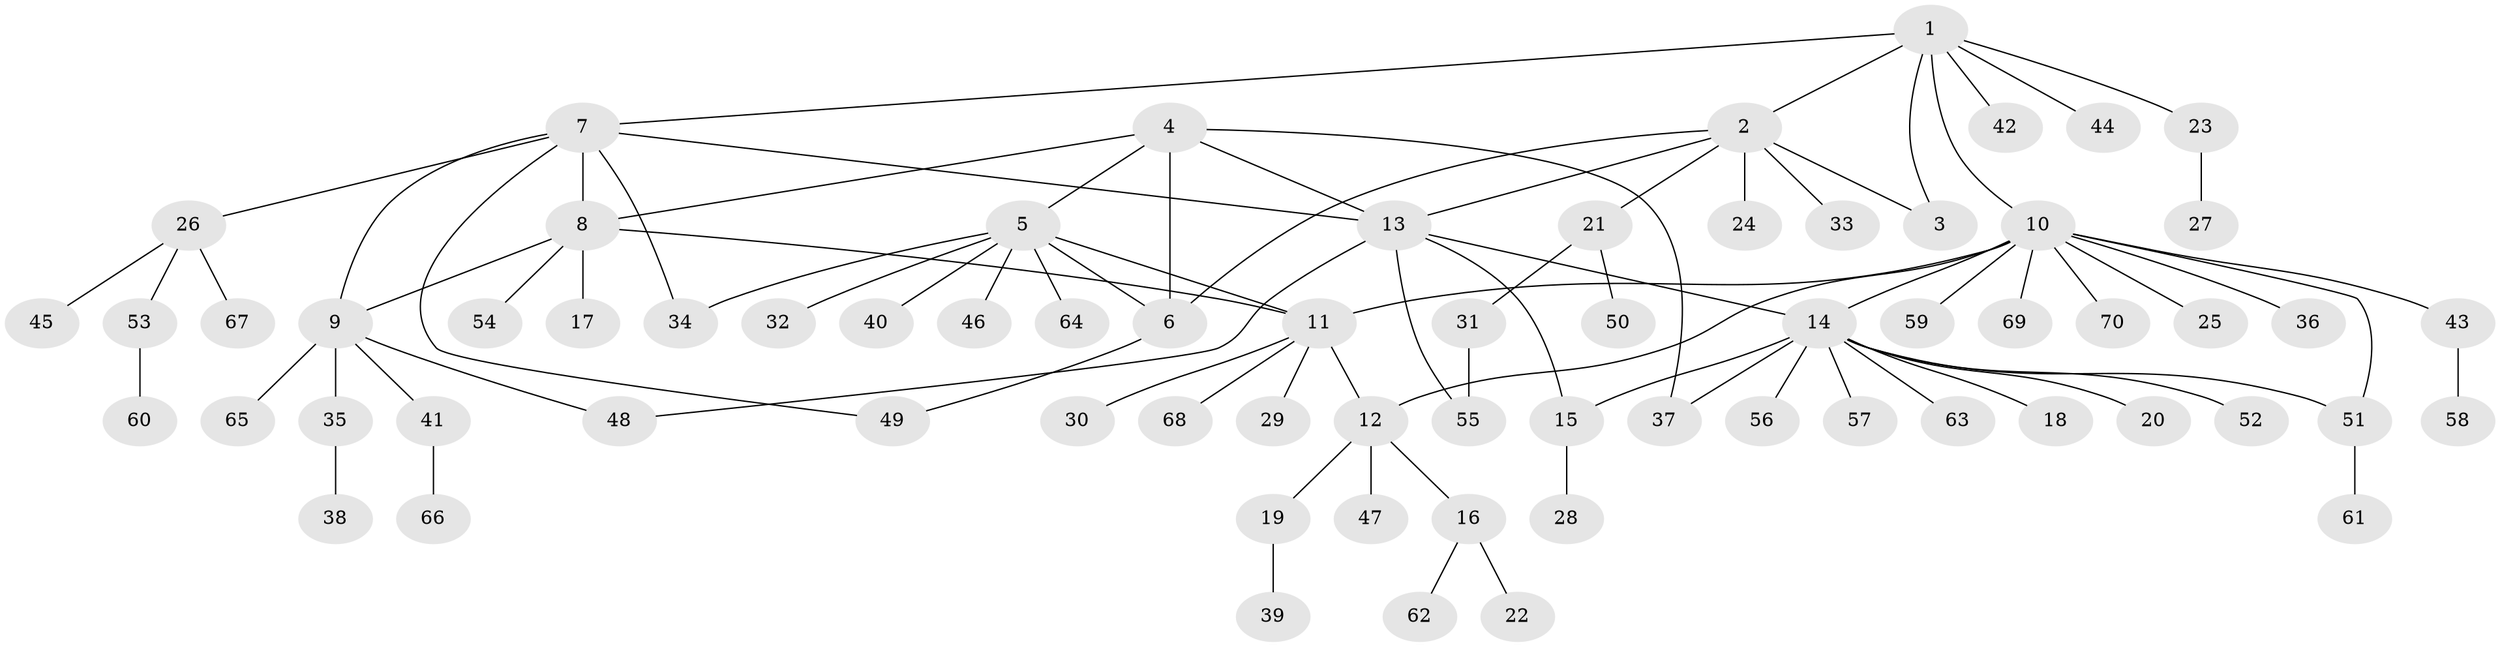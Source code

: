 // Generated by graph-tools (version 1.1) at 2025/26/03/09/25 03:26:48]
// undirected, 70 vertices, 86 edges
graph export_dot {
graph [start="1"]
  node [color=gray90,style=filled];
  1;
  2;
  3;
  4;
  5;
  6;
  7;
  8;
  9;
  10;
  11;
  12;
  13;
  14;
  15;
  16;
  17;
  18;
  19;
  20;
  21;
  22;
  23;
  24;
  25;
  26;
  27;
  28;
  29;
  30;
  31;
  32;
  33;
  34;
  35;
  36;
  37;
  38;
  39;
  40;
  41;
  42;
  43;
  44;
  45;
  46;
  47;
  48;
  49;
  50;
  51;
  52;
  53;
  54;
  55;
  56;
  57;
  58;
  59;
  60;
  61;
  62;
  63;
  64;
  65;
  66;
  67;
  68;
  69;
  70;
  1 -- 2;
  1 -- 3;
  1 -- 7;
  1 -- 10;
  1 -- 23;
  1 -- 42;
  1 -- 44;
  2 -- 3;
  2 -- 6;
  2 -- 13;
  2 -- 21;
  2 -- 24;
  2 -- 33;
  4 -- 5;
  4 -- 6;
  4 -- 8;
  4 -- 13;
  4 -- 37;
  5 -- 6;
  5 -- 11;
  5 -- 32;
  5 -- 34;
  5 -- 40;
  5 -- 46;
  5 -- 64;
  6 -- 49;
  7 -- 8;
  7 -- 9;
  7 -- 13;
  7 -- 26;
  7 -- 34;
  7 -- 49;
  8 -- 9;
  8 -- 11;
  8 -- 17;
  8 -- 54;
  9 -- 35;
  9 -- 41;
  9 -- 48;
  9 -- 65;
  10 -- 11;
  10 -- 12;
  10 -- 14;
  10 -- 25;
  10 -- 36;
  10 -- 43;
  10 -- 51;
  10 -- 59;
  10 -- 69;
  10 -- 70;
  11 -- 12;
  11 -- 29;
  11 -- 30;
  11 -- 68;
  12 -- 16;
  12 -- 19;
  12 -- 47;
  13 -- 14;
  13 -- 15;
  13 -- 48;
  13 -- 55;
  14 -- 15;
  14 -- 18;
  14 -- 20;
  14 -- 37;
  14 -- 51;
  14 -- 52;
  14 -- 56;
  14 -- 57;
  14 -- 63;
  15 -- 28;
  16 -- 22;
  16 -- 62;
  19 -- 39;
  21 -- 31;
  21 -- 50;
  23 -- 27;
  26 -- 45;
  26 -- 53;
  26 -- 67;
  31 -- 55;
  35 -- 38;
  41 -- 66;
  43 -- 58;
  51 -- 61;
  53 -- 60;
}
